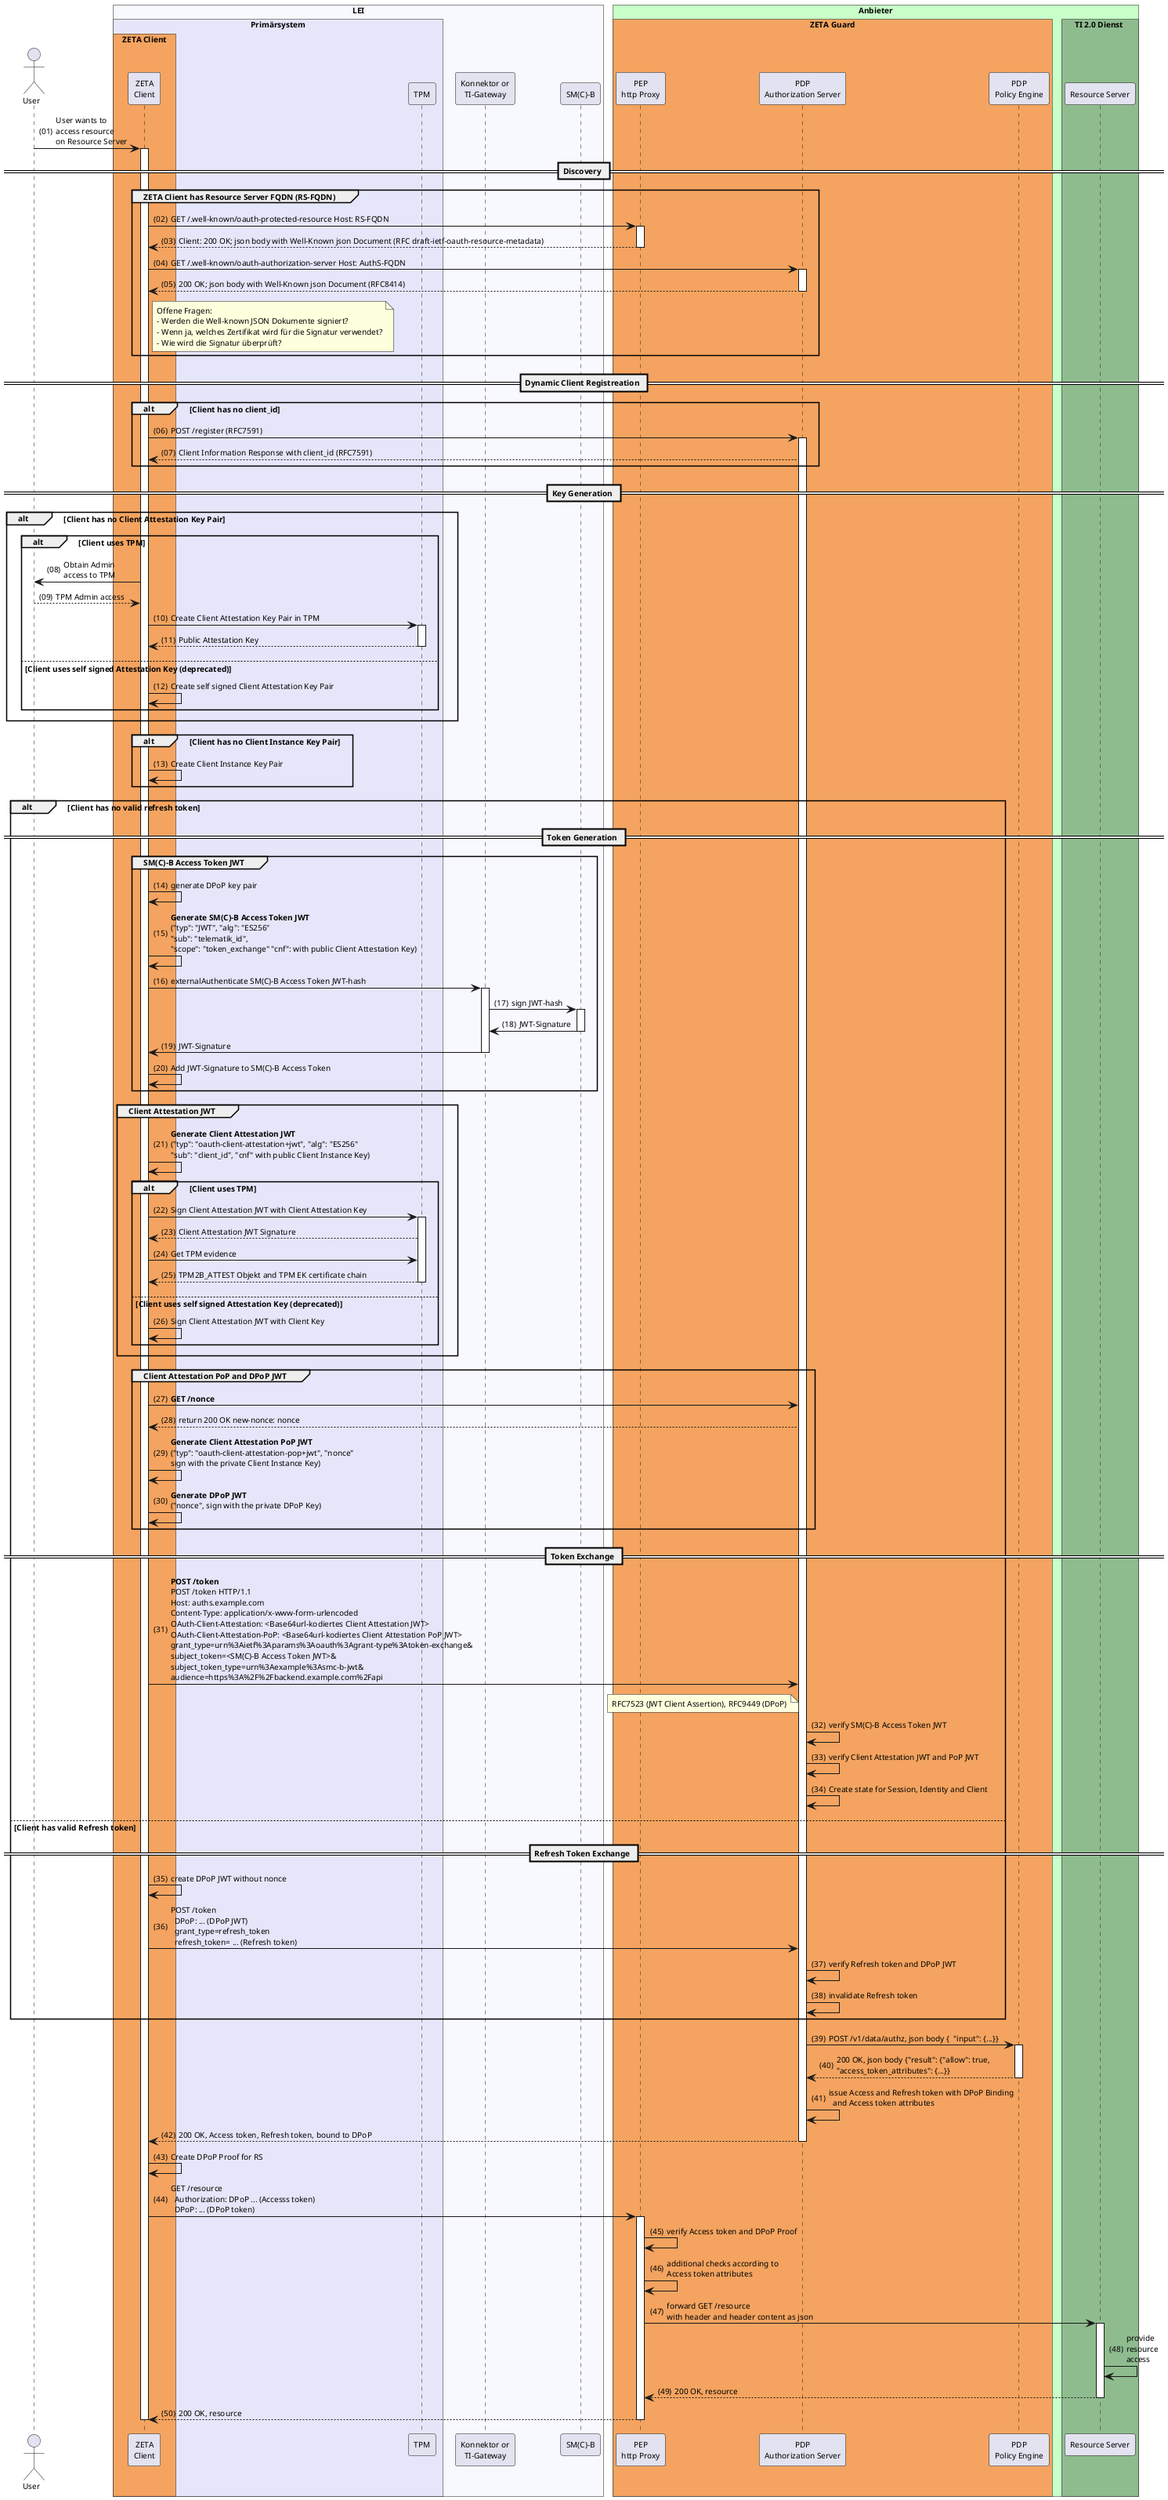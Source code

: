 @startuml "SM-B-Auth-token-exchange"
autonumber "(00)"
skinparam defaultFontSize 10
skinparam defaultFontName Helvetica
skinparam DefaultMonospacedFontName Courier
skinparam lengthAdjust none

!pragma teoz true

Actor User
box "LEI" #GhostWhite
  box "Primärsystem" #Lavender
    box "ZETA Client" #SandyBrown
      participant Client as "ZETA\nClient"
    end box
    participant TPM as "TPM"
  end box
  participant Konnektor as "Konnektor or\nTI-Gateway"
  participant SMB as "SM(C)-B"
end box

box "Anbieter" #TECHNOLOGY
  box "ZETA Guard" #SandyBrown
    participant HP as "PEP\nhttp Proxy"
    participant AuthS as "PDP\nAuthorization Server" 
    participant PE as "PDP\nPolicy Engine"
  end box
    box TI 2.0 Dienst #DarkSeaGreen
      participant RS as "Resource Server"
    end box
end box

User -> Client: User wants to\naccess resource\non Resource Server
activate Client

== Discovery ==

group ZETA Client has Resource Server FQDN (RS-FQDN)
  Client -> HP: GET /.well-known/oauth-protected-resource Host: RS-FQDN
  activate HP
  HP --> Client: Client: 200 OK; json body with Well-Known json Document (RFC draft-ietf-oauth-resource-metadata)
  deactivate HP
  Client -> AuthS: GET /.well-known/oauth-authorization-server Host: AuthS-FQDN
  activate AuthS
  AuthS --> Client: 200 OK; json body with Well-Known json Document (RFC8414)
  deactivate AuthS
  
  note right of Client
    Offene Fragen:
    - Werden die Well-known JSON Dokumente signiert?
    - Wenn ja, welches Zertifikat wird für die Signatur verwendet?
    - Wie wird die Signatur überprüft?
  end note

end

== Dynamic Client Registreation ==
alt Client has no client_id

  Client -> AuthS: POST /register (RFC7591)
  activate AuthS
  AuthS --> Client: Client Information Response with client_id (RFC7591)
end

== Key Generation ==

alt Client has no Client Attestation Key Pair
  alt Client uses TPM
    Client -> User: Obtain Admin\naccess to TPM
    User --> Client: TPM Admin access
    Client -> TPM: Create Client Attestation Key Pair in TPM
    activate TPM
    TPM --> Client: Public Attestation Key
    deactivate TPM
  else Client uses self signed Attestation Key (deprecated)
    Client -> Client: Create self signed Client Attestation Key Pair
  end
end
alt Client has no Client Instance Key Pair
  Client -> Client: Create Client Instance Key Pair
end

alt Client has no valid refresh token

== Token Generation ==

  group SM(C)-B Access Token JWT

    Client -> Client: generate DPoP key pair

    Client -> Client: **Generate SM(C)-B Access Token JWT**\n("typ": "JWT", "alg": "ES256"\n"sub": "telematik_id",\n"scope": "token_exchange" "cnf": with public Client Attestation Key)
    Client -> Konnektor: externalAuthenticate SM(C)-B Access Token JWT-hash
    activate Konnektor
    Konnektor -> SMB: sign JWT-hash
    activate SMB
    SMB -> Konnektor: JWT-Signature
    deactivate SMB
    Konnektor -> Client: JWT-Signature
    deactivate Konnektor
    Client -> Client: Add JWT-Signature to SM(C)-B Access Token
  end

  group Client Attestation JWT
    Client -> Client: **Generate Client Attestation JWT**\n("typ": "oauth-client-attestation+jwt", "alg": "ES256"\n"sub": "client_id", "cnf" with public Client Instance Key)
    alt Client uses TPM
      Client -> TPM: Sign Client Attestation JWT with Client Attestation Key
      activate TPM
      TPM --> Client: Client Attestation JWT Signature
      Client -> TPM: Get TPM evidence
      TPM --> Client: TPM2B_ATTEST Objekt and TPM EK certificate chain
      deactivate TPM
    else Client uses self signed Attestation Key (deprecated)
      Client -> Client: Sign Client Attestation JWT with Client Key
    end
  end

  group Client Attestation PoP and DPoP JWT
    Client -> AuthS: **GET /nonce**
    AuthS --> Client: return 200 OK new-nonce: nonce
    Client -> Client: **Generate Client Attestation PoP JWT**\n("typ": "oauth-client-attestation-pop+jwt", "nonce"\nsign with the private Client Instance Key)
    Client -> Client: **Generate DPoP JWT**\n("nonce", sign with the private DPoP Key)
  end

== Token Exchange ==

Client -> AuthS: **POST /token**\n\
POST /token HTTP/1.1\n\
Host: auths.example.com\n\
Content-Type: application/x-www-form-urlencoded\n\
OAuth-Client-Attestation: <Base64url-kodiertes Client Attestation JWT>\n\
OAuth-Client-Attestation-PoP: <Base64url-kodiertes Client Attestation PoP JWT>\n\
grant_type=urn%3Aietf%3Aparams%3Aoauth%3Agrant-type%3Atoken-exchange&\n\
subject_token=<SM(C)-B Access Token JWT>&\n\
subject_token_type=urn%3Aexample%3Asmc-b-jwt&\n\
audience=https%3A%2F%2Fbackend.example.com%2Fapi


/'
Client -> AuthS: **POST /token**\n\
  Content-Type: application/x-www-form-urlencoded\n\
  DPoP: ... (DPoP JWT)\n\
  grant_type=urn%3Aietf%3Aparams%3Aoauth%3Agrant-type%3Ajwt-bearer\n\
  assertion=eyJh... (Client Assertion JWT)
'/
note left of AuthS
  RFC7523 (JWT Client Assertion), RFC9449 (DPoP)
end note
AuthS -> AuthS: verify SM(C)-B Access Token JWT
AuthS -> AuthS: verify Client Attestation JWT and PoP JWT
AuthS -> AuthS: Create state for Session, Identity and Client

else Client has valid Refresh token

== Refresh Token Exchange ==

Client -> Client: create DPoP JWT without nonce
Client -> AuthS: POST /token\n\
  DPoP: ... (DPoP JWT)\n\
  grant_type=refresh_token\n\
  refresh_token= ... (Refresh token)
AuthS -> AuthS: verify Refresh token and DPoP JWT
AuthS -> AuthS: invalidate Refresh token
end

AuthS -> PE: POST /v1/data/authz, json body {  "input": {...}} 
activate PE
PE --> AuthS: 200 OK, json body {"result": {"allow": true,\n\
"access_token_attributes": {...}}
deactivate PE
AuthS -> AuthS: issue Access and Refresh token with DPoP Binding\n\
  and Access token attributes
AuthS --> Client: 200 OK, Access token, Refresh token, bound to DPoP
deactivate AuthS

Client -> Client: Create DPoP Proof for RS
Client -> HP: GET /resource\n\
  Authorization: DPoP ... (Accesss token)\n\
  DPoP: ... (DPoP token)
activate HP
HP -> HP: verify Access token and DPoP Proof
HP -> HP: additional checks according to\n\
Access token attributes
HP -> RS: forward GET /resource\n\
with header and header content as json
activate RS
RS -> RS: provide\nresource\naccess
RS --> HP: 200 OK, resource
deactivate RS
HP --> Client: 200 OK, resource
deactivate HP
deactivate RS
deactivate Client

@enduml